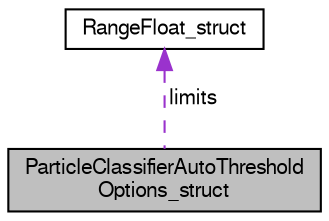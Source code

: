 digraph "ParticleClassifierAutoThresholdOptions_struct"
{
  bgcolor="transparent";
  edge [fontname="FreeSans",fontsize="10",labelfontname="FreeSans",labelfontsize="10"];
  node [fontname="FreeSans",fontsize="10",shape=record];
  Node1 [label="ParticleClassifierAutoThreshold\lOptions_struct",height=0.2,width=0.4,color="black", fillcolor="grey75", style="filled" fontcolor="black"];
  Node2 -> Node1 [dir="back",color="darkorchid3",fontsize="10",style="dashed",label=" limits" ,fontname="FreeSans"];
  Node2 [label="RangeFloat_struct",height=0.2,width=0.4,color="black",URL="$struct_range_float__struct.html"];
}
